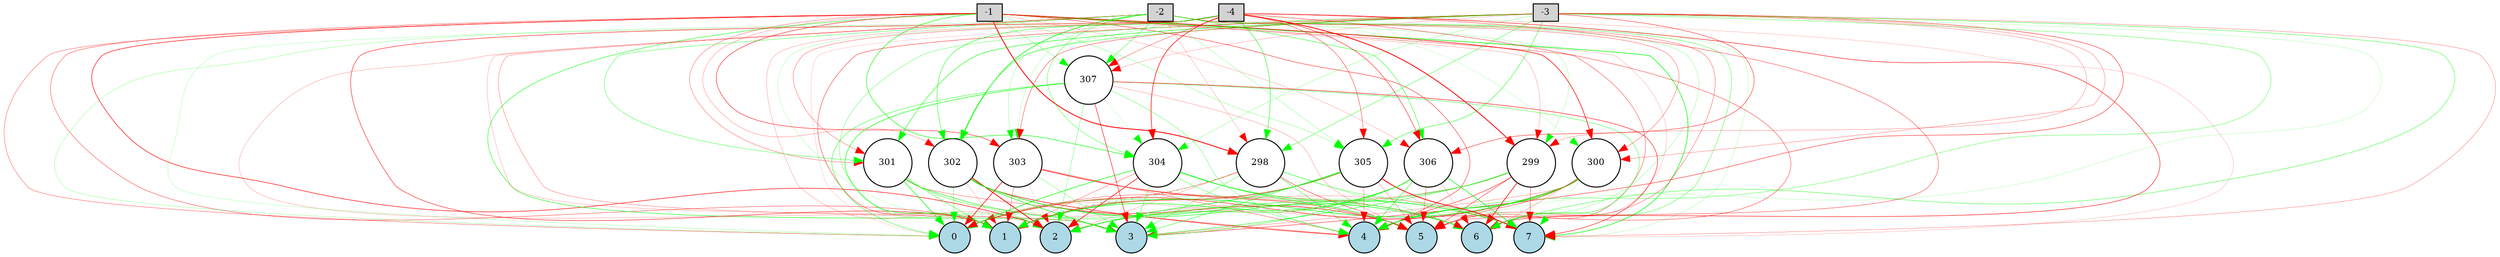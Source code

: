 digraph {
	node [fontsize=9 height=0.2 shape=circle width=0.2]
	-1 [fillcolor=lightgray shape=box style=filled]
	-2 [fillcolor=lightgray shape=box style=filled]
	-3 [fillcolor=lightgray shape=box style=filled]
	-4 [fillcolor=lightgray shape=box style=filled]
	0 [fillcolor=lightblue style=filled]
	1 [fillcolor=lightblue style=filled]
	2 [fillcolor=lightblue style=filled]
	3 [fillcolor=lightblue style=filled]
	4 [fillcolor=lightblue style=filled]
	5 [fillcolor=lightblue style=filled]
	6 [fillcolor=lightblue style=filled]
	7 [fillcolor=lightblue style=filled]
	298 [fillcolor=white style=filled]
	299 [fillcolor=white style=filled]
	300 [fillcolor=white style=filled]
	301 [fillcolor=white style=filled]
	302 [fillcolor=white style=filled]
	303 [fillcolor=white style=filled]
	304 [fillcolor=white style=filled]
	305 [fillcolor=white style=filled]
	306 [fillcolor=white style=filled]
	307 [fillcolor=white style=filled]
	-1 -> 298 [color=red penwidth=0.8642556744716382 style=solid]
	-1 -> 299 [color=red penwidth=0.17227531961514347 style=solid]
	-1 -> 300 [color=red penwidth=0.6074536341262804 style=solid]
	-1 -> 301 [color=red penwidth=0.25733805714775404 style=solid]
	-1 -> 302 [color=red penwidth=0.19547310306293125 style=solid]
	-1 -> 303 [color=red penwidth=0.43659016863468525 style=solid]
	-1 -> 304 [color=green penwidth=0.5076081887597097 style=solid]
	-1 -> 305 [color=green penwidth=0.19843450425762427 style=solid]
	-1 -> 306 [color=red penwidth=0.14728360892938847 style=solid]
	-1 -> 307 [color=green penwidth=0.2208045403419934 style=solid]
	-2 -> 298 [color=red penwidth=0.14807257966245055 style=solid]
	-2 -> 299 [color=green penwidth=0.16250758503262888 style=solid]
	-2 -> 300 [color=red penwidth=0.2722034457512523 style=solid]
	-2 -> 301 [color=green penwidth=0.31785559818812814 style=solid]
	-2 -> 302 [color=green penwidth=0.619701876304178 style=solid]
	-2 -> 303 [color=green penwidth=0.15660200707272715 style=solid]
	-2 -> 304 [color=green penwidth=0.3290664484680642 style=solid]
	-2 -> 305 [color=green penwidth=0.17739696735324345 style=solid]
	-2 -> 306 [color=green penwidth=0.3987019072112422 style=solid]
	-2 -> 307 [color=green penwidth=0.33681032965306523 style=solid]
	-3 -> 298 [color=green penwidth=0.333975760416079 style=solid]
	-3 -> 299 [color=red penwidth=0.20652926268838906 style=solid]
	-3 -> 300 [color=red penwidth=0.22605504773517804 style=solid]
	-3 -> 301 [color=green penwidth=0.4746154278636501 style=solid]
	-3 -> 302 [color=green penwidth=0.38809037921231326 style=solid]
	-3 -> 303 [color=red penwidth=0.33595768501652634 style=solid]
	-3 -> 304 [color=green penwidth=0.1923277640801033 style=solid]
	-3 -> 305 [color=green penwidth=0.4035546765005851 style=solid]
	-3 -> 306 [color=red penwidth=0.3883441417529774 style=solid]
	-3 -> 307 [color=red penwidth=0.16184894360107388 style=solid]
	-4 -> 298 [color=green penwidth=0.4442922587938066 style=solid]
	-4 -> 299 [color=red penwidth=0.8426293582459486 style=solid]
	-4 -> 300 [color=green penwidth=0.12092382519678334 style=solid]
	-4 -> 301 [color=red penwidth=0.2587738671479186 style=solid]
	-4 -> 302 [color=green penwidth=0.4270507642751532 style=solid]
	-4 -> 303 [color=green penwidth=0.18190817890024435 style=solid]
	-4 -> 304 [color=red penwidth=0.5867030161652959 style=solid]
	-4 -> 305 [color=red penwidth=0.34702829642791255 style=solid]
	-4 -> 306 [color=red penwidth=0.4303105936388981 style=solid]
	-4 -> 307 [color=red penwidth=0.2875251867182581 style=solid]
	298 -> 0 [color=red penwidth=0.2714313094454179 style=solid]
	298 -> 1 [color=green penwidth=0.5463014038287545 style=dotted]
	298 -> 2 [color=red penwidth=0.16780041835944037 style=solid]
	298 -> 3 [color=green penwidth=0.2956150722873053 style=solid]
	298 -> 4 [color=green penwidth=0.3644763581703796 style=solid]
	298 -> 5 [color=red penwidth=0.36647304088179333 style=solid]
	298 -> 6 [color=green penwidth=0.20473655826975848 style=solid]
	298 -> 7 [color=green penwidth=0.2946630439352076 style=solid]
	299 -> 0 [color=red penwidth=0.2868886772554857 style=solid]
	299 -> 1 [color=green penwidth=0.14504659546576795 style=solid]
	299 -> 2 [color=green penwidth=0.30669677556469754 style=solid]
	299 -> 3 [color=green penwidth=0.4398655378891243 style=solid]
	299 -> 4 [color=red penwidth=0.4231311585322979 style=solid]
	299 -> 5 [color=red penwidth=0.36347466716506727 style=solid]
	299 -> 6 [color=red penwidth=0.639241320815507 style=solid]
	299 -> 7 [color=red penwidth=0.3566912233753722 style=solid]
	300 -> 0 [color=red penwidth=0.4621367032516168 style=solid]
	300 -> 1 [color=green penwidth=0.5581936433422332 style=solid]
	300 -> 2 [color=red penwidth=0.1711516300947775 style=solid]
	300 -> 3 [color=red penwidth=0.2114234618946607 style=solid]
	300 -> 4 [color=green penwidth=0.7738680913174215 style=solid]
	300 -> 5 [color=red penwidth=0.3517619801059655 style=solid]
	300 -> 6 [color=red penwidth=0.18842022127880492 style=solid]
	300 -> 7 [color=green penwidth=0.10820886167989534 style=solid]
	301 -> 0 [color=green penwidth=0.573525917050455 style=solid]
	301 -> 1 [color=green penwidth=0.3622250003734785 style=solid]
	301 -> 2 [color=green penwidth=0.3118974283705154 style=solid]
	301 -> 3 [color=green penwidth=0.11193582461109464 style=solid]
	301 -> 4 [color=red penwidth=0.26000148578601223 style=solid]
	301 -> 5 [color=red penwidth=0.18508550925835926 style=solid]
	301 -> 6 [color=green penwidth=0.32351694299690037 style=solid]
	301 -> 7 [color=green penwidth=0.2025794585033952 style=solid]
	302 -> 0 [color=green penwidth=0.3330270242377209 style=solid]
	302 -> 1 [color=red penwidth=0.13344704566037602 style=solid]
	302 -> 2 [color=red penwidth=0.7807184636687277 style=solid]
	302 -> 3 [color=green penwidth=0.5708780912318995 style=solid]
	302 -> 4 [color=red penwidth=0.5259526566279599 style=solid]
	302 -> 5 [color=red penwidth=0.4177888601732128 style=solid]
	302 -> 6 [color=green penwidth=0.3882393318010833 style=solid]
	302 -> 7 [color=green penwidth=0.4924454084915644 style=solid]
	303 -> 0 [color=red penwidth=0.6102274861189417 style=solid]
	303 -> 1 [color=red penwidth=0.26283429119853163 style=solid]
	303 -> 2 [color=red penwidth=0.10580841173609824 style=solid]
	303 -> 3 [color=green penwidth=0.23372535969170757 style=solid]
	303 -> 4 [color=red penwidth=0.28929744556857295 style=solid]
	303 -> 5 [color=red penwidth=0.37326706159739453 style=solid]
	303 -> 6 [color=red penwidth=0.24599427512847669 style=solid]
	303 -> 7 [color=red penwidth=0.18925269041900616 style=solid]
	304 -> 0 [color=green penwidth=0.5760684324361842 style=solid]
	304 -> 1 [color=red penwidth=0.2512869412201003 style=solid]
	304 -> 2 [color=red penwidth=0.5935529408318517 style=solid]
	304 -> 3 [color=green penwidth=0.34846492048062705 style=solid]
	304 -> 4 [color=green penwidth=0.2847821836636253 style=solid]
	304 -> 5 [color=green penwidth=0.4700930456431729 style=solid]
	304 -> 6 [color=green penwidth=0.49223170927035365 style=solid]
	304 -> 7 [color=green penwidth=0.13047532873976944 style=solid]
	305 -> 0 [color=green penwidth=0.27795830945601663 style=solid]
	305 -> 1 [color=red penwidth=0.4659886215641893 style=solid]
	305 -> 2 [color=green penwidth=0.5590018499278469 style=solid]
	305 -> 3 [color=green penwidth=0.37870511306524435 style=solid]
	305 -> 4 [color=red penwidth=0.251913018319017 style=solid]
	305 -> 5 [color=red penwidth=0.22118894395728764 style=solid]
	305 -> 6 [color=red penwidth=0.13600473504961763 style=solid]
	305 -> 7 [color=red penwidth=0.7912255098894804 style=solid]
	306 -> 0 [color=red penwidth=0.1301604939107686 style=solid]
	306 -> 1 [color=green penwidth=0.5255667568061135 style=solid]
	306 -> 2 [color=green penwidth=0.3755152212405577 style=solid]
	306 -> 3 [color=green penwidth=0.34426928709362004 style=solid]
	306 -> 4 [color=green penwidth=0.44084458752751465 style=solid]
	306 -> 5 [color=red penwidth=0.2647033621681769 style=solid]
	306 -> 6 [color=red penwidth=0.1653300522547847 style=solid]
	306 -> 7 [color=green penwidth=0.5657776191079511 style=solid]
	307 -> 0 [color=green penwidth=0.3764726111735168 style=solid]
	307 -> 1 [color=green penwidth=0.522550478169636 style=solid]
	307 -> 2 [color=green penwidth=0.2674998171198025 style=solid]
	307 -> 3 [color=red penwidth=0.4862282026856566 style=solid]
	307 -> 4 [color=green penwidth=0.26495424932096845 style=solid]
	307 -> 5 [color=red penwidth=0.18174910721712045 style=solid]
	307 -> 6 [color=green penwidth=0.3396103465338177 style=solid]
	307 -> 7 [color=red penwidth=0.4707991805131597 style=solid]
	-1 -> 0 [color=red penwidth=0.28121522222185413 style=solid]
	-1 -> 1 [color=red penwidth=0.3211937604053843 style=solid]
	-1 -> 2 [color=red penwidth=0.5363124580664509 style=solid]
	-1 -> 3 [color=green penwidth=0.4459560394539597 style=solid]
	-1 -> 4 [color=red penwidth=0.39523590757540994 style=solid]
	-1 -> 5 [color=red penwidth=0.32084158953817776 style=solid]
	-1 -> 6 [color=red penwidth=0.14188216696055964 style=solid]
	-1 -> 7 [color=green penwidth=0.5962123290889237 style=solid]
	-2 -> 0 [color=green penwidth=0.17262513071288557 style=solid]
	-2 -> 1 [color=red penwidth=0.16663641616331595 style=solid]
	-2 -> 2 [color=red penwidth=0.16062653624731849 style=solid]
	-2 -> 3 [color=red penwidth=0.2294013212792974 style=solid]
	-2 -> 4 [color=green penwidth=0.19012209608657918 style=solid]
	-2 -> 5 [color=red penwidth=0.27984283898105744 style=solid]
	-2 -> 6 [color=green penwidth=0.32700144100398276 style=solid]
	-2 -> 7 [color=green penwidth=0.1483610840483769 style=solid]
	-3 -> 0 [color=red penwidth=0.11025159169646262 style=solid]
	-3 -> 1 [color=red penwidth=0.36482585288838854 style=solid]
	-3 -> 2 [color=green penwidth=0.2646655471269723 style=solid]
	-3 -> 3 [color=red penwidth=0.4001255775248981 style=solid]
	-3 -> 4 [color=green penwidth=0.2931250105925681 style=solid]
	-3 -> 5 [color=green penwidth=0.1310730666882388 style=solid]
	-3 -> 6 [color=green penwidth=0.35418332824479903 style=solid]
	-3 -> 7 [color=red penwidth=0.21982045165985864 style=solid]
	-4 -> 0 [color=green penwidth=0.14469655610493976 style=solid]
	-4 -> 1 [color=red penwidth=0.4395993908385539 style=solid]
	-4 -> 2 [color=red penwidth=0.16931690769741717 style=solid]
	-4 -> 3 [color=green penwidth=0.14060045642396243 style=solid]
	-4 -> 4 [color=red penwidth=0.3373875067411854 style=solid]
	-4 -> 5 [color=red penwidth=0.3303338620667618 style=solid]
	-4 -> 6 [color=red penwidth=0.475694968727569 style=solid]
	-4 -> 7 [color=red penwidth=0.13004689989836454 style=solid]
	307 -> 304 [color=green penwidth=0.10231117615803544 style=solid]
}
